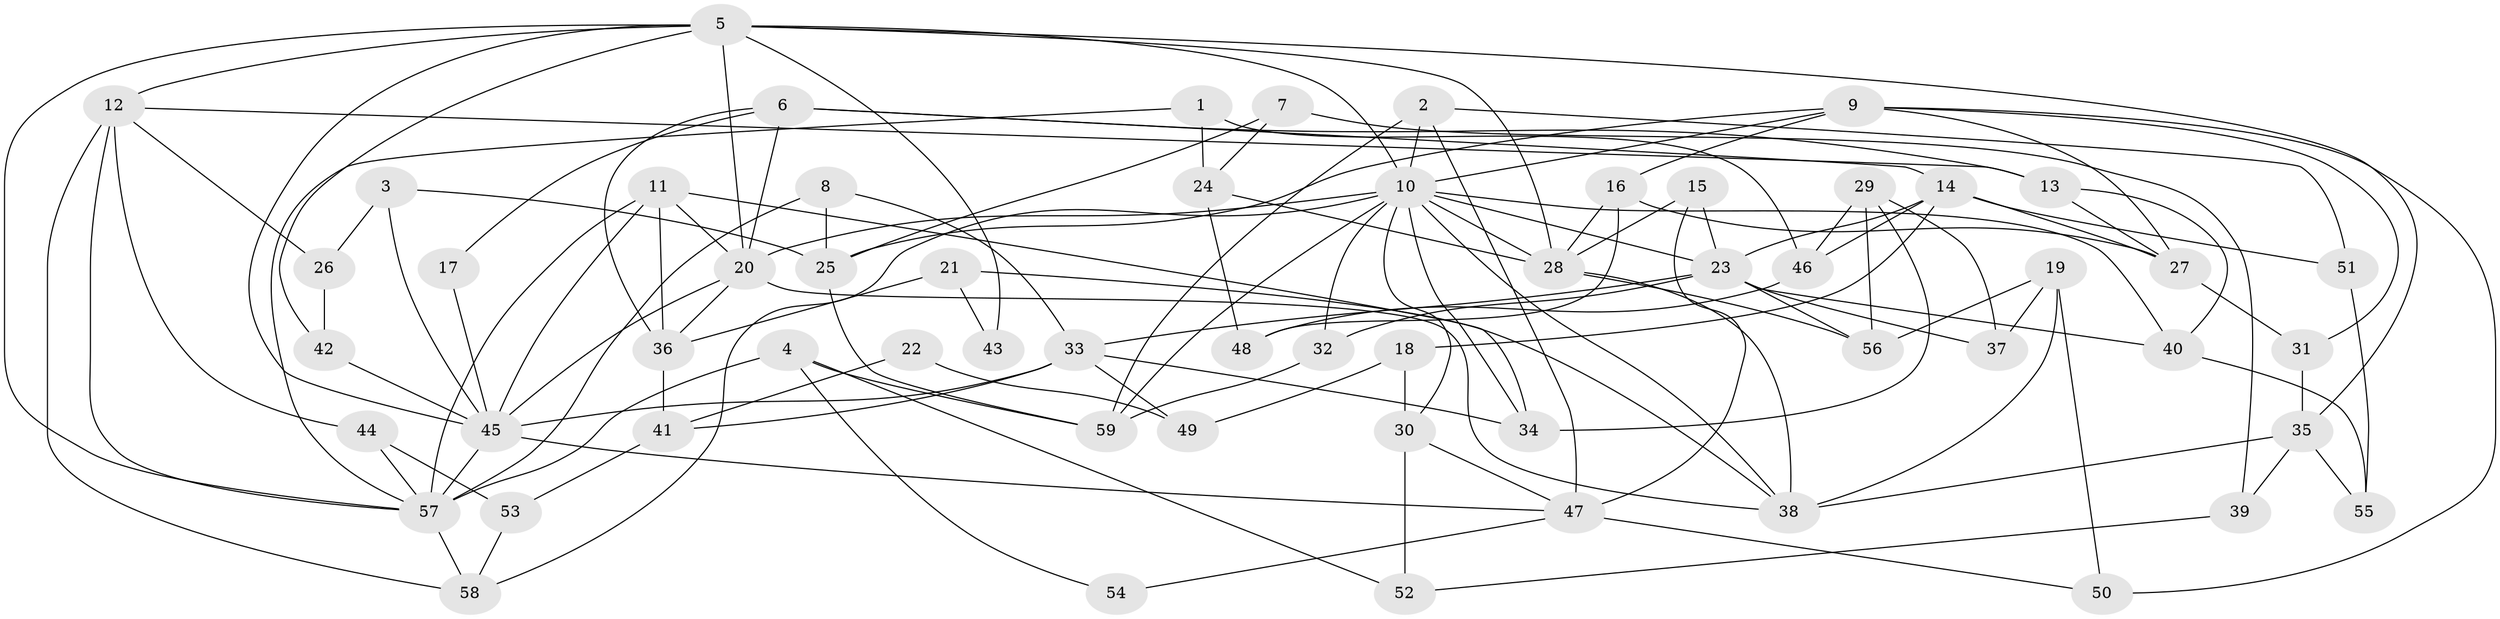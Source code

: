 // original degree distribution, {3: 0.36904761904761907, 4: 0.2857142857142857, 5: 0.11904761904761904, 6: 0.07142857142857142, 2: 0.08333333333333333, 7: 0.047619047619047616, 11: 0.011904761904761904, 8: 0.011904761904761904}
// Generated by graph-tools (version 1.1) at 2025/51/03/04/25 22:51:08]
// undirected, 59 vertices, 130 edges
graph export_dot {
  node [color=gray90,style=filled];
  1;
  2;
  3;
  4;
  5;
  6;
  7;
  8;
  9;
  10;
  11;
  12;
  13;
  14;
  15;
  16;
  17;
  18;
  19;
  20;
  21;
  22;
  23;
  24;
  25;
  26;
  27;
  28;
  29;
  30;
  31;
  32;
  33;
  34;
  35;
  36;
  37;
  38;
  39;
  40;
  41;
  42;
  43;
  44;
  45;
  46;
  47;
  48;
  49;
  50;
  51;
  52;
  53;
  54;
  55;
  56;
  57;
  58;
  59;
  1 -- 24 [weight=1.0];
  1 -- 46 [weight=1.0];
  1 -- 57 [weight=1.0];
  2 -- 10 [weight=1.0];
  2 -- 47 [weight=1.0];
  2 -- 51 [weight=1.0];
  2 -- 59 [weight=1.0];
  3 -- 25 [weight=1.0];
  3 -- 26 [weight=1.0];
  3 -- 45 [weight=1.0];
  4 -- 52 [weight=1.0];
  4 -- 54 [weight=1.0];
  4 -- 57 [weight=1.0];
  4 -- 59 [weight=1.0];
  5 -- 10 [weight=1.0];
  5 -- 12 [weight=1.0];
  5 -- 20 [weight=1.0];
  5 -- 28 [weight=1.0];
  5 -- 35 [weight=1.0];
  5 -- 42 [weight=1.0];
  5 -- 43 [weight=1.0];
  5 -- 45 [weight=1.0];
  5 -- 57 [weight=1.0];
  6 -- 13 [weight=1.0];
  6 -- 14 [weight=1.0];
  6 -- 17 [weight=1.0];
  6 -- 20 [weight=3.0];
  6 -- 36 [weight=1.0];
  7 -- 24 [weight=1.0];
  7 -- 25 [weight=1.0];
  7 -- 39 [weight=1.0];
  8 -- 25 [weight=1.0];
  8 -- 33 [weight=1.0];
  8 -- 57 [weight=1.0];
  9 -- 10 [weight=1.0];
  9 -- 16 [weight=1.0];
  9 -- 25 [weight=1.0];
  9 -- 27 [weight=1.0];
  9 -- 31 [weight=1.0];
  9 -- 50 [weight=1.0];
  10 -- 20 [weight=1.0];
  10 -- 23 [weight=1.0];
  10 -- 28 [weight=1.0];
  10 -- 30 [weight=1.0];
  10 -- 32 [weight=1.0];
  10 -- 34 [weight=1.0];
  10 -- 38 [weight=1.0];
  10 -- 40 [weight=1.0];
  10 -- 58 [weight=1.0];
  10 -- 59 [weight=1.0];
  11 -- 20 [weight=2.0];
  11 -- 34 [weight=1.0];
  11 -- 36 [weight=1.0];
  11 -- 45 [weight=1.0];
  11 -- 57 [weight=2.0];
  12 -- 13 [weight=1.0];
  12 -- 26 [weight=1.0];
  12 -- 44 [weight=1.0];
  12 -- 57 [weight=1.0];
  12 -- 58 [weight=1.0];
  13 -- 27 [weight=1.0];
  13 -- 40 [weight=1.0];
  14 -- 18 [weight=1.0];
  14 -- 23 [weight=1.0];
  14 -- 27 [weight=1.0];
  14 -- 46 [weight=1.0];
  14 -- 51 [weight=1.0];
  15 -- 23 [weight=1.0];
  15 -- 28 [weight=1.0];
  15 -- 47 [weight=1.0];
  16 -- 27 [weight=1.0];
  16 -- 28 [weight=1.0];
  16 -- 48 [weight=1.0];
  17 -- 45 [weight=1.0];
  18 -- 30 [weight=1.0];
  18 -- 49 [weight=1.0];
  19 -- 37 [weight=1.0];
  19 -- 38 [weight=1.0];
  19 -- 50 [weight=1.0];
  19 -- 56 [weight=1.0];
  20 -- 36 [weight=1.0];
  20 -- 38 [weight=2.0];
  20 -- 45 [weight=1.0];
  21 -- 36 [weight=1.0];
  21 -- 38 [weight=1.0];
  21 -- 43 [weight=1.0];
  22 -- 41 [weight=1.0];
  22 -- 49 [weight=1.0];
  23 -- 32 [weight=1.0];
  23 -- 33 [weight=1.0];
  23 -- 37 [weight=1.0];
  23 -- 40 [weight=1.0];
  23 -- 56 [weight=1.0];
  24 -- 28 [weight=1.0];
  24 -- 48 [weight=1.0];
  25 -- 59 [weight=1.0];
  26 -- 42 [weight=1.0];
  27 -- 31 [weight=1.0];
  28 -- 38 [weight=1.0];
  28 -- 56 [weight=1.0];
  29 -- 34 [weight=1.0];
  29 -- 37 [weight=1.0];
  29 -- 46 [weight=1.0];
  29 -- 56 [weight=1.0];
  30 -- 47 [weight=1.0];
  30 -- 52 [weight=1.0];
  31 -- 35 [weight=1.0];
  32 -- 59 [weight=1.0];
  33 -- 34 [weight=1.0];
  33 -- 41 [weight=1.0];
  33 -- 45 [weight=1.0];
  33 -- 49 [weight=1.0];
  35 -- 38 [weight=2.0];
  35 -- 39 [weight=1.0];
  35 -- 55 [weight=1.0];
  36 -- 41 [weight=1.0];
  39 -- 52 [weight=1.0];
  40 -- 55 [weight=1.0];
  41 -- 53 [weight=1.0];
  42 -- 45 [weight=1.0];
  44 -- 53 [weight=1.0];
  44 -- 57 [weight=1.0];
  45 -- 47 [weight=1.0];
  45 -- 57 [weight=2.0];
  46 -- 48 [weight=1.0];
  47 -- 50 [weight=1.0];
  47 -- 54 [weight=1.0];
  51 -- 55 [weight=1.0];
  53 -- 58 [weight=1.0];
  57 -- 58 [weight=1.0];
}

